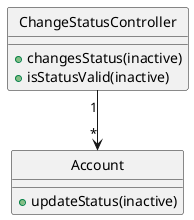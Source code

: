 @startuml
'https://plantuml.com/class-diagram

class Account
class ChangeStatusController
hide ChangeStatusController circle
hide Account circle

ChangeStatusController "1" -->"*"Account

class ChangeStatusController{
+changesStatus(inactive)
+isStatusValid(inactive)
}
class Account{

+ updateStatus(inactive)
}

@enduml